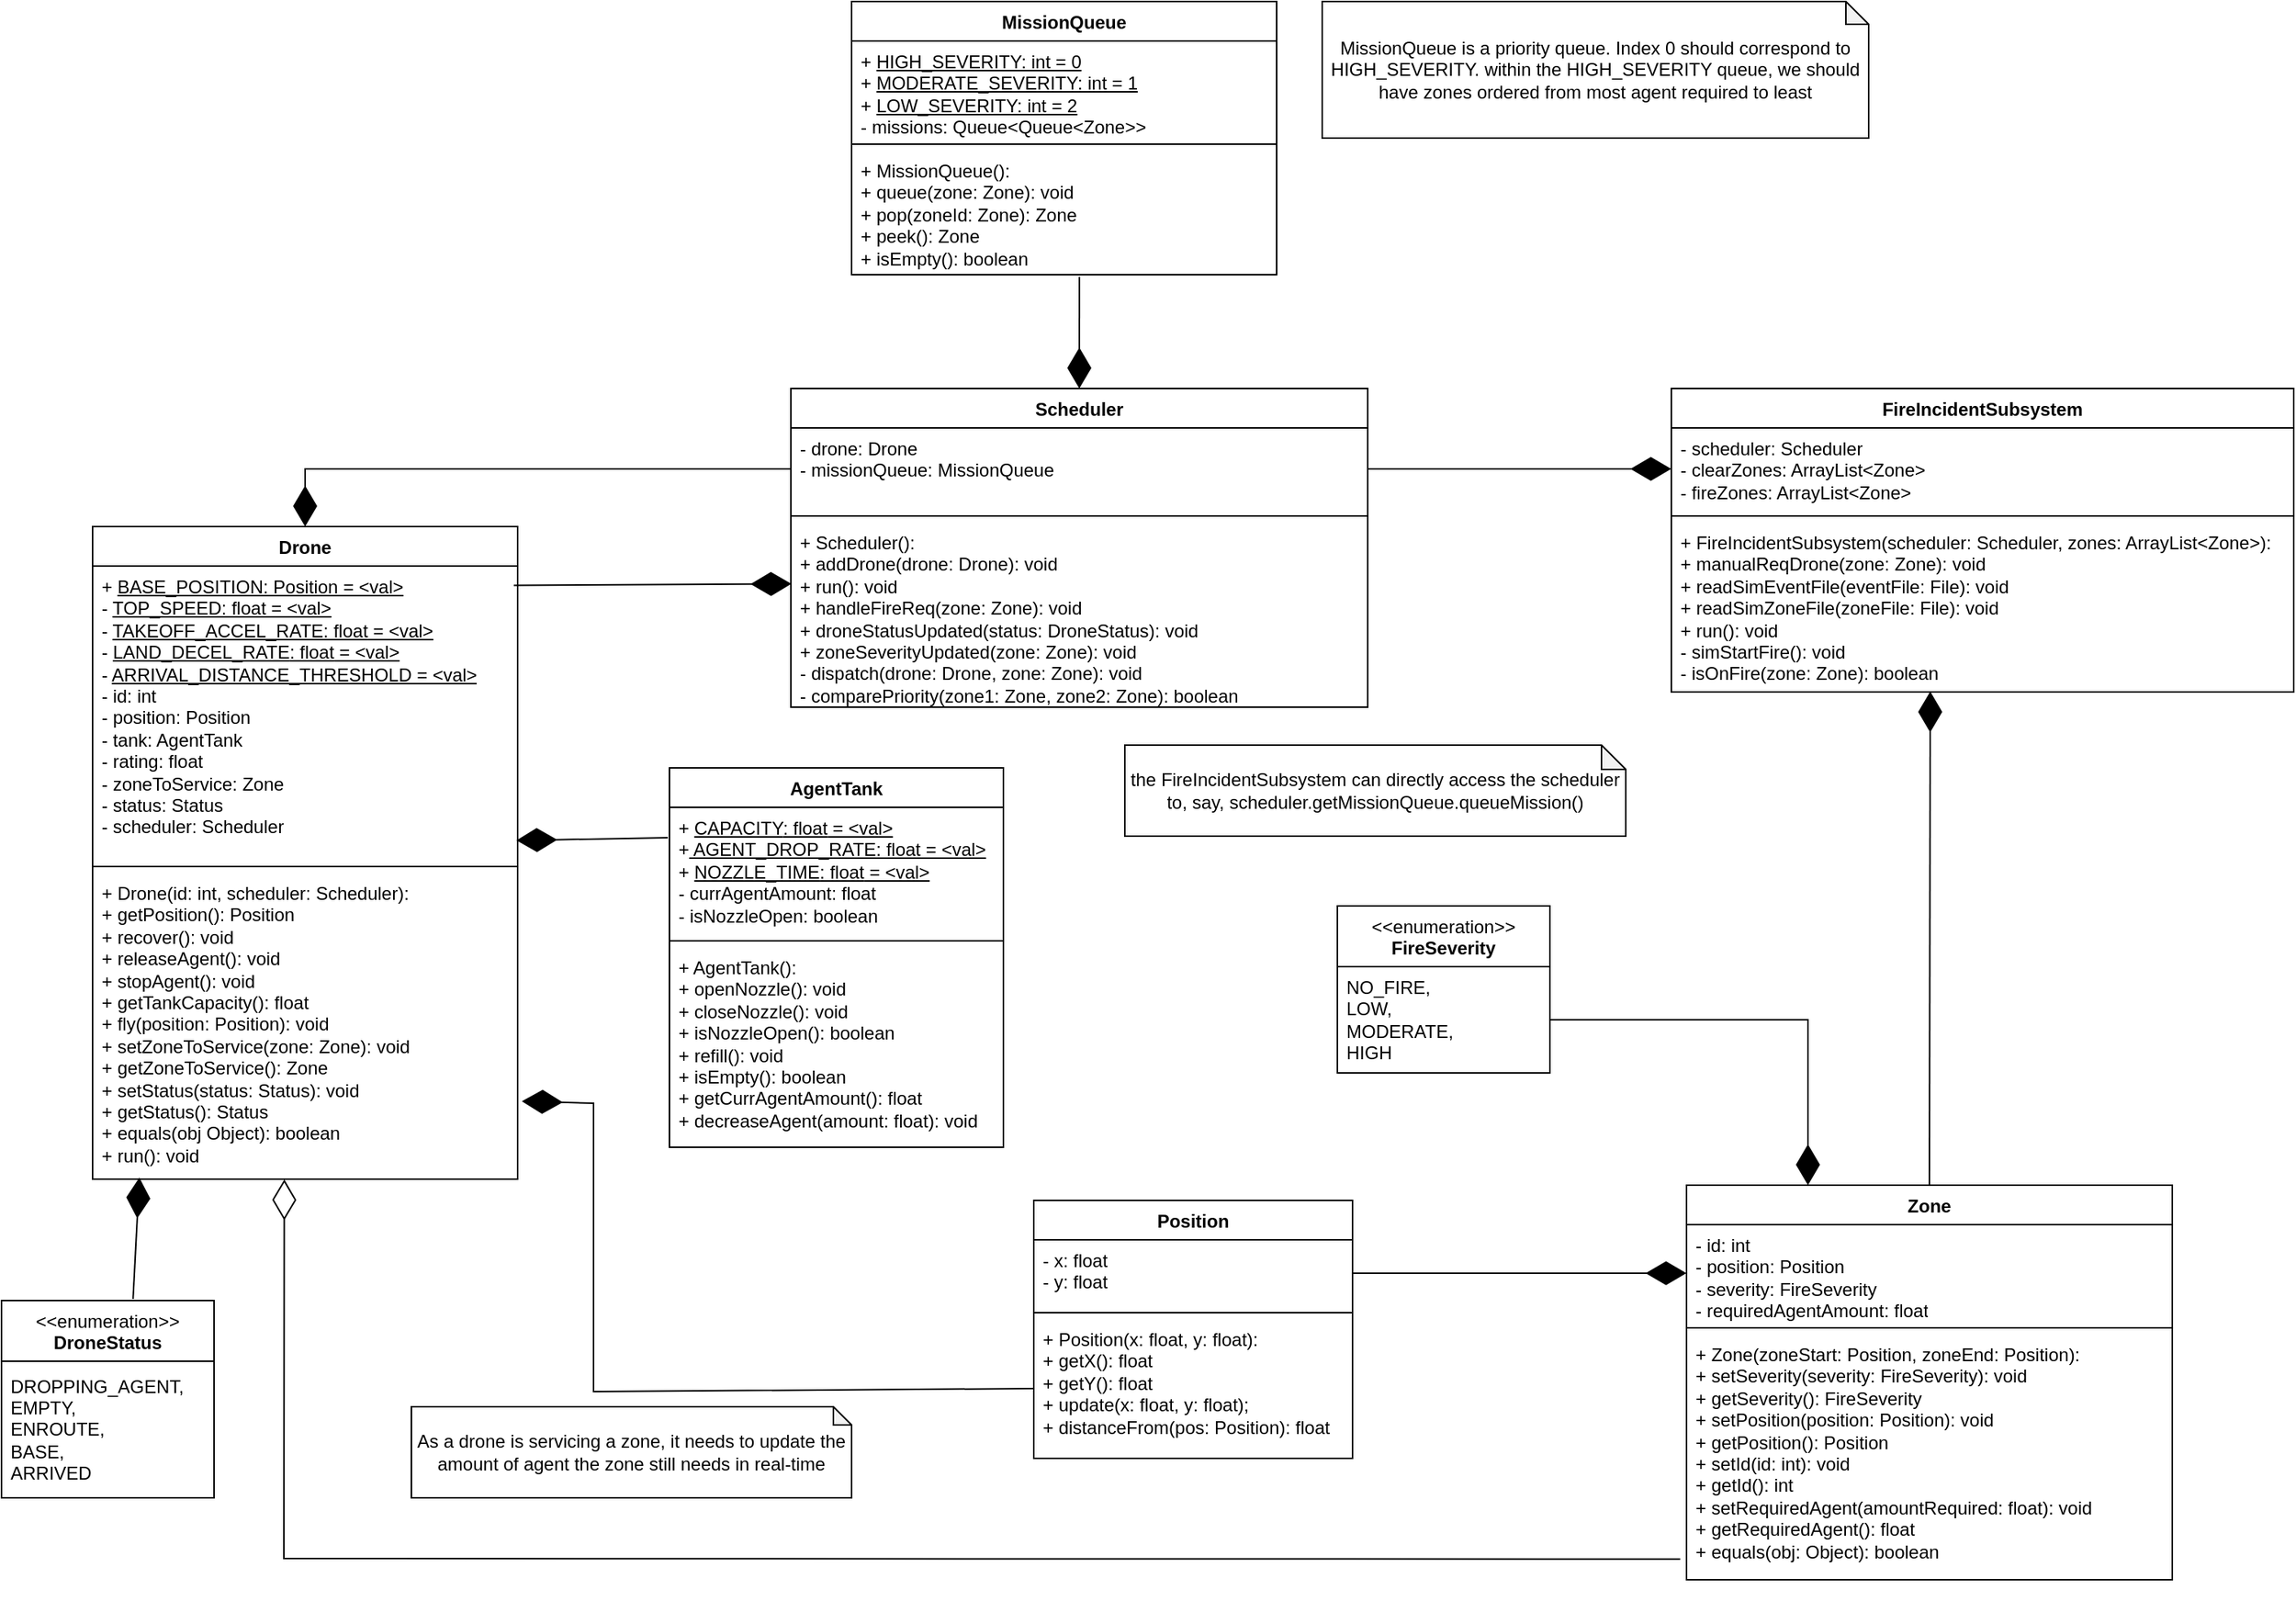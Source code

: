 <mxfile version="26.0.10">
  <diagram id="C5RBs43oDa-KdzZeNtuy" name="Page-1">
    <mxGraphModel dx="702" dy="910" grid="1" gridSize="10" guides="1" tooltips="1" connect="1" arrows="1" fold="1" page="1" pageScale="1" pageWidth="827" pageHeight="1169" math="0" shadow="0">
      <root>
        <mxCell id="WIyWlLk6GJQsqaUBKTNV-0" />
        <mxCell id="WIyWlLk6GJQsqaUBKTNV-1" parent="WIyWlLk6GJQsqaUBKTNV-0" />
        <mxCell id="dD8fBHzeQAmdIIVGzdC5-3" value="Scheduler" style="swimlane;fontStyle=1;align=center;verticalAlign=top;childLayout=stackLayout;horizontal=1;startSize=26;horizontalStack=0;resizeParent=1;resizeParentMax=0;resizeLast=0;collapsible=1;marginBottom=0;whiteSpace=wrap;html=1;" parent="WIyWlLk6GJQsqaUBKTNV-1" vertex="1">
          <mxGeometry x="570" y="329" width="380" height="210" as="geometry" />
        </mxCell>
        <mxCell id="dD8fBHzeQAmdIIVGzdC5-4" value="&lt;div&gt;&lt;span style=&quot;background-color: transparent; color: light-dark(rgb(0, 0, 0), rgb(255, 255, 255));&quot;&gt;- drone: Drone&lt;/span&gt;&lt;br&gt;&lt;/div&gt;&lt;div&gt;- missionQueue: MissionQueue&lt;/div&gt;" style="text;strokeColor=none;fillColor=none;align=left;verticalAlign=top;spacingLeft=4;spacingRight=4;overflow=hidden;rotatable=0;points=[[0,0.5],[1,0.5]];portConstraint=eastwest;whiteSpace=wrap;html=1;" parent="dD8fBHzeQAmdIIVGzdC5-3" vertex="1">
          <mxGeometry y="26" width="380" height="54" as="geometry" />
        </mxCell>
        <mxCell id="dD8fBHzeQAmdIIVGzdC5-5" value="" style="line;strokeWidth=1;fillColor=none;align=left;verticalAlign=middle;spacingTop=-1;spacingLeft=3;spacingRight=3;rotatable=0;labelPosition=right;points=[];portConstraint=eastwest;strokeColor=inherit;" parent="dD8fBHzeQAmdIIVGzdC5-3" vertex="1">
          <mxGeometry y="80" width="380" height="8" as="geometry" />
        </mxCell>
        <mxCell id="dD8fBHzeQAmdIIVGzdC5-6" value="&lt;div&gt;+ Scheduler():&lt;/div&gt;&lt;div&gt;+ addDrone(drone: Drone): void&lt;/div&gt;&lt;div&gt;&lt;div&gt;&lt;div&gt;+ run(): void&lt;/div&gt;&lt;/div&gt;&lt;/div&gt;&lt;div&gt;&lt;div&gt;+ handleFireReq(zone: Zone): void&lt;/div&gt;&lt;/div&gt;&lt;div&gt;+ droneStatusUpdated(status: DroneStatus): void&lt;/div&gt;&lt;div&gt;+ zoneSeverityUpdated(zone: Zone): void&lt;/div&gt;&lt;div&gt;- dispatch(drone: Drone, zone: Zone): void&lt;/div&gt;&lt;div&gt;- comparePriority(zone1: Zone, zone2: Zone): boolean&lt;/div&gt;" style="text;strokeColor=none;fillColor=none;align=left;verticalAlign=top;spacingLeft=4;spacingRight=4;overflow=hidden;rotatable=0;points=[[0,0.5],[1,0.5]];portConstraint=eastwest;whiteSpace=wrap;html=1;" parent="dD8fBHzeQAmdIIVGzdC5-3" vertex="1">
          <mxGeometry y="88" width="380" height="122" as="geometry" />
        </mxCell>
        <mxCell id="dD8fBHzeQAmdIIVGzdC5-7" value="FireIncidentSubsystem" style="swimlane;fontStyle=1;align=center;verticalAlign=top;childLayout=stackLayout;horizontal=1;startSize=26;horizontalStack=0;resizeParent=1;resizeParentMax=0;resizeLast=0;collapsible=1;marginBottom=0;whiteSpace=wrap;html=1;" parent="WIyWlLk6GJQsqaUBKTNV-1" vertex="1">
          <mxGeometry x="1150" y="329" width="410" height="200" as="geometry">
            <mxRectangle x="600" y="260" width="160" height="30" as="alternateBounds" />
          </mxGeometry>
        </mxCell>
        <mxCell id="dD8fBHzeQAmdIIVGzdC5-8" value="&lt;div&gt;- scheduler: Scheduler&lt;/div&gt;- clearZones: ArrayList&amp;lt;Zone&amp;gt;&lt;div&gt;- fireZones: ArrayList&amp;lt;Zone&amp;gt;&lt;br&gt;&lt;div&gt;&lt;br&gt;&lt;/div&gt;&lt;/div&gt;" style="text;strokeColor=none;fillColor=none;align=left;verticalAlign=top;spacingLeft=4;spacingRight=4;overflow=hidden;rotatable=0;points=[[0,0.5],[1,0.5]];portConstraint=eastwest;whiteSpace=wrap;html=1;" parent="dD8fBHzeQAmdIIVGzdC5-7" vertex="1">
          <mxGeometry y="26" width="410" height="54" as="geometry" />
        </mxCell>
        <mxCell id="dD8fBHzeQAmdIIVGzdC5-9" value="" style="line;strokeWidth=1;fillColor=none;align=left;verticalAlign=middle;spacingTop=-1;spacingLeft=3;spacingRight=3;rotatable=0;labelPosition=right;points=[];portConstraint=eastwest;strokeColor=inherit;" parent="dD8fBHzeQAmdIIVGzdC5-7" vertex="1">
          <mxGeometry y="80" width="410" height="8" as="geometry" />
        </mxCell>
        <mxCell id="dD8fBHzeQAmdIIVGzdC5-10" value="+ FireIncidentSubsystem(scheduler: Scheduler, zones: ArrayList&amp;lt;Zone&amp;gt;):&lt;div&gt;+ manualReqDrone(zone: Zone): void&lt;/div&gt;&lt;div&gt;+ readSimEventFile(eventFile: File): void&lt;/div&gt;&lt;div&gt;+ readSimZoneFile(zoneFile: File): void&lt;/div&gt;&lt;div&gt;+ run(): void&lt;/div&gt;&lt;div&gt;- simStartFire(): void&lt;/div&gt;&lt;div&gt;- isOnFire(zone: Zone): boolean&lt;/div&gt;" style="text;strokeColor=none;fillColor=none;align=left;verticalAlign=top;spacingLeft=4;spacingRight=4;overflow=hidden;rotatable=0;points=[[0,0.5],[1,0.5]];portConstraint=eastwest;whiteSpace=wrap;html=1;" parent="dD8fBHzeQAmdIIVGzdC5-7" vertex="1">
          <mxGeometry y="88" width="410" height="112" as="geometry" />
        </mxCell>
        <mxCell id="dD8fBHzeQAmdIIVGzdC5-19" value="Drone" style="swimlane;fontStyle=1;align=center;verticalAlign=top;childLayout=stackLayout;horizontal=1;startSize=26;horizontalStack=0;resizeParent=1;resizeParentMax=0;resizeLast=0;collapsible=1;marginBottom=0;whiteSpace=wrap;html=1;" parent="WIyWlLk6GJQsqaUBKTNV-1" vertex="1">
          <mxGeometry x="110" y="420" width="280" height="430" as="geometry" />
        </mxCell>
        <mxCell id="dD8fBHzeQAmdIIVGzdC5-20" value="&lt;div&gt;+ &lt;u&gt;BASE_POSITION: Position = &amp;lt;val&amp;gt;&lt;/u&gt;&lt;/div&gt;- &lt;u&gt;TOP_SPEED: float = &amp;lt;val&amp;gt;&lt;/u&gt;&lt;div&gt;- &lt;u&gt;TAKEOFF_ACCEL_RATE&lt;/u&gt;&lt;u style=&quot;background-color: transparent; color: light-dark(rgb(0, 0, 0), rgb(255, 255, 255));&quot;&gt;: float&lt;/u&gt;&lt;u style=&quot;background-color: transparent; color: light-dark(rgb(0, 0, 0), rgb(255, 255, 255));&quot;&gt;&amp;nbsp;= &amp;lt;val&amp;gt;&lt;/u&gt;&lt;/div&gt;&lt;div&gt;- &lt;u&gt;LAND_DECEL_RATE&lt;/u&gt;&lt;u style=&quot;background-color: transparent; color: light-dark(rgb(0, 0, 0), rgb(255, 255, 255));&quot;&gt;: float&lt;/u&gt;&lt;u style=&quot;background-color: transparent; color: light-dark(rgb(0, 0, 0), rgb(255, 255, 255));&quot;&gt;&amp;nbsp;= &amp;lt;val&amp;gt;&lt;/u&gt;&lt;/div&gt;&lt;div&gt;- &lt;u&gt;ARRIVAL_DISTANCE_THRESHOLD = &amp;lt;val&amp;gt;&lt;/u&gt;&lt;/div&gt;&lt;div&gt;- id: int&lt;/div&gt;&lt;div&gt;- position: Position&lt;/div&gt;&lt;div&gt;- tank: AgentTank&lt;/div&gt;&lt;div&gt;&lt;span style=&quot;background-color: transparent; color: light-dark(rgb(0, 0, 0), rgb(255, 255, 255));&quot;&gt;- rating: float&lt;/span&gt;&lt;/div&gt;&lt;div&gt;&lt;span style=&quot;background-color: transparent; color: light-dark(rgb(0, 0, 0), rgb(255, 255, 255));&quot;&gt;- zoneToService: Zone&lt;/span&gt;&lt;/div&gt;&lt;div&gt;&lt;span style=&quot;background-color: transparent; color: light-dark(rgb(0, 0, 0), rgb(255, 255, 255));&quot;&gt;- status: Status&lt;/span&gt;&lt;/div&gt;&lt;div&gt;- scheduler: Scheduler&lt;/div&gt;" style="text;strokeColor=none;fillColor=none;align=left;verticalAlign=top;spacingLeft=4;spacingRight=4;overflow=hidden;rotatable=0;points=[[0,0.5],[1,0.5]];portConstraint=eastwest;whiteSpace=wrap;html=1;" parent="dD8fBHzeQAmdIIVGzdC5-19" vertex="1">
          <mxGeometry y="26" width="280" height="194" as="geometry" />
        </mxCell>
        <mxCell id="dD8fBHzeQAmdIIVGzdC5-21" value="" style="line;strokeWidth=1;fillColor=none;align=left;verticalAlign=middle;spacingTop=-1;spacingLeft=3;spacingRight=3;rotatable=0;labelPosition=right;points=[];portConstraint=eastwest;strokeColor=inherit;" parent="dD8fBHzeQAmdIIVGzdC5-19" vertex="1">
          <mxGeometry y="220" width="280" height="8" as="geometry" />
        </mxCell>
        <mxCell id="dD8fBHzeQAmdIIVGzdC5-22" value="+ Drone(id: int, scheduler: Scheduler):&lt;div&gt;+ getPosition(): Position&lt;/div&gt;&lt;div&gt;+ recover(): void&lt;/div&gt;&lt;div&gt;+ releaseAgent(): void&lt;/div&gt;&lt;div&gt;+ stopAgent(): void&lt;/div&gt;&lt;div&gt;+ getTankCapacity(): float&lt;/div&gt;&lt;div&gt;+ fly(position: Position): void&lt;/div&gt;&lt;div&gt;+ setZoneToService(zone: Zone): void&lt;/div&gt;&lt;div&gt;+ getZoneToService(): Zone&lt;/div&gt;&lt;div&gt;+ setStatus(status: Status): void&lt;/div&gt;&lt;div&gt;+ getStatus(): Status&lt;/div&gt;&lt;div&gt;+ equals(obj Object): boolean&lt;/div&gt;&lt;div&gt;+ run(): void&lt;/div&gt;" style="text;strokeColor=none;fillColor=none;align=left;verticalAlign=top;spacingLeft=4;spacingRight=4;overflow=hidden;rotatable=0;points=[[0,0.5],[1,0.5]];portConstraint=eastwest;whiteSpace=wrap;html=1;" parent="dD8fBHzeQAmdIIVGzdC5-19" vertex="1">
          <mxGeometry y="228" width="280" height="202" as="geometry" />
        </mxCell>
        <mxCell id="8iYAL62ja1nZ0vtUhIU6-0" value="Position" style="swimlane;fontStyle=1;align=center;verticalAlign=top;childLayout=stackLayout;horizontal=1;startSize=26;horizontalStack=0;resizeParent=1;resizeParentMax=0;resizeLast=0;collapsible=1;marginBottom=0;whiteSpace=wrap;html=1;" parent="WIyWlLk6GJQsqaUBKTNV-1" vertex="1">
          <mxGeometry x="730" y="864" width="210" height="170" as="geometry" />
        </mxCell>
        <mxCell id="8iYAL62ja1nZ0vtUhIU6-1" value="- x: float&lt;div&gt;- y: float&lt;br&gt;&lt;div&gt;&lt;br&gt;&lt;/div&gt;&lt;/div&gt;" style="text;strokeColor=none;fillColor=none;align=left;verticalAlign=top;spacingLeft=4;spacingRight=4;overflow=hidden;rotatable=0;points=[[0,0.5],[1,0.5]];portConstraint=eastwest;whiteSpace=wrap;html=1;" parent="8iYAL62ja1nZ0vtUhIU6-0" vertex="1">
          <mxGeometry y="26" width="210" height="44" as="geometry" />
        </mxCell>
        <mxCell id="8iYAL62ja1nZ0vtUhIU6-2" value="" style="line;strokeWidth=1;fillColor=none;align=left;verticalAlign=middle;spacingTop=-1;spacingLeft=3;spacingRight=3;rotatable=0;labelPosition=right;points=[];portConstraint=eastwest;strokeColor=inherit;" parent="8iYAL62ja1nZ0vtUhIU6-0" vertex="1">
          <mxGeometry y="70" width="210" height="8" as="geometry" />
        </mxCell>
        <mxCell id="8iYAL62ja1nZ0vtUhIU6-3" value="+ Position(x: float, y: float):&lt;div&gt;+ getX(): float&lt;/div&gt;&lt;div&gt;+ getY(): float&lt;/div&gt;&lt;div&gt;+ update(x: float, y: float);&lt;/div&gt;&lt;div&gt;+ distanceFrom(pos: Position): float&lt;/div&gt;" style="text;strokeColor=none;fillColor=none;align=left;verticalAlign=top;spacingLeft=4;spacingRight=4;overflow=hidden;rotatable=0;points=[[0,0.5],[1,0.5]];portConstraint=eastwest;whiteSpace=wrap;html=1;" parent="8iYAL62ja1nZ0vtUhIU6-0" vertex="1">
          <mxGeometry y="78" width="210" height="92" as="geometry" />
        </mxCell>
        <mxCell id="8iYAL62ja1nZ0vtUhIU6-4" value="AgentTank" style="swimlane;fontStyle=1;align=center;verticalAlign=top;childLayout=stackLayout;horizontal=1;startSize=26;horizontalStack=0;resizeParent=1;resizeParentMax=0;resizeLast=0;collapsible=1;marginBottom=0;whiteSpace=wrap;html=1;" parent="WIyWlLk6GJQsqaUBKTNV-1" vertex="1">
          <mxGeometry x="490" y="579" width="220" height="250" as="geometry" />
        </mxCell>
        <mxCell id="3Jw2S-eIn3hg3tQyEcCP-6" value="&lt;div&gt;+ &lt;u&gt;CAPACITY&lt;span style=&quot;color: light-dark(rgb(0, 0, 0), rgb(255, 255, 255)); background-color: transparent;&quot;&gt;: float&lt;/span&gt;&lt;span style=&quot;color: light-dark(rgb(0, 0, 0), rgb(255, 255, 255)); background-color: transparent;&quot;&gt;&amp;nbsp;= &amp;lt;val&amp;gt;&lt;/span&gt;&lt;/u&gt;&lt;br&gt;&lt;/div&gt;+&lt;u&gt; AGENT_DROP_RATE:&lt;span style=&quot;color: light-dark(rgb(0, 0, 0), rgb(255, 255, 255)); background-color: transparent;&quot;&gt;&amp;nbsp;float&lt;/span&gt;&lt;span style=&quot;color: light-dark(rgb(0, 0, 0), rgb(255, 255, 255)); background-color: transparent;&quot;&gt;&amp;nbsp;= &amp;lt;val&amp;gt;&lt;/span&gt;&lt;/u&gt;&lt;div&gt;+&amp;nbsp;&lt;u&gt;NOZZLE_TIME&lt;/u&gt;&lt;u style=&quot;color: light-dark(rgb(0, 0, 0), rgb(255, 255, 255)); background-color: transparent;&quot;&gt;: float&lt;/u&gt;&lt;u style=&quot;color: light-dark(rgb(0, 0, 0), rgb(255, 255, 255)); background-color: transparent;&quot;&gt;&amp;nbsp;= &amp;lt;val&amp;gt;&lt;/u&gt;&lt;u style=&quot;color: light-dark(rgb(0, 0, 0), rgb(255, 255, 255)); background-color: transparent;&quot;&gt;&lt;br&gt;&lt;/u&gt;&lt;/div&gt;&lt;div&gt;- currAgentAmount: float&lt;/div&gt;&lt;div&gt;- isNozzleOpen: boolean&lt;/div&gt;" style="text;strokeColor=none;fillColor=none;align=left;verticalAlign=top;spacingLeft=4;spacingRight=4;overflow=hidden;rotatable=0;points=[[0,0.5],[1,0.5]];portConstraint=eastwest;whiteSpace=wrap;html=1;" parent="8iYAL62ja1nZ0vtUhIU6-4" vertex="1">
          <mxGeometry y="26" width="220" height="84" as="geometry" />
        </mxCell>
        <mxCell id="8iYAL62ja1nZ0vtUhIU6-6" value="" style="line;strokeWidth=1;fillColor=none;align=left;verticalAlign=middle;spacingTop=-1;spacingLeft=3;spacingRight=3;rotatable=0;labelPosition=right;points=[];portConstraint=eastwest;strokeColor=inherit;" parent="8iYAL62ja1nZ0vtUhIU6-4" vertex="1">
          <mxGeometry y="110" width="220" height="8" as="geometry" />
        </mxCell>
        <mxCell id="8iYAL62ja1nZ0vtUhIU6-7" value="+ AgentTank():&lt;div&gt;+ openNozzle(): void&lt;/div&gt;&lt;div&gt;+ closeNozzle(): void&lt;/div&gt;&lt;div&gt;+ isNozzleOpen(): boolean&lt;/div&gt;&lt;div&gt;+ refill(): void&lt;/div&gt;&lt;div&gt;+ isEmpty(): boolean&lt;/div&gt;&lt;div&gt;+ getCurrAgentAmount(): float&lt;/div&gt;&lt;div&gt;+ decreaseAgent(amount: float): void&lt;/div&gt;" style="text;strokeColor=none;fillColor=none;align=left;verticalAlign=top;spacingLeft=4;spacingRight=4;overflow=hidden;rotatable=0;points=[[0,0.5],[1,0.5]];portConstraint=eastwest;whiteSpace=wrap;html=1;" parent="8iYAL62ja1nZ0vtUhIU6-4" vertex="1">
          <mxGeometry y="118" width="220" height="132" as="geometry" />
        </mxCell>
        <mxCell id="8iYAL62ja1nZ0vtUhIU6-9" value="Zone" style="swimlane;fontStyle=1;align=center;verticalAlign=top;childLayout=stackLayout;horizontal=1;startSize=26;horizontalStack=0;resizeParent=1;resizeParentMax=0;resizeLast=0;collapsible=1;marginBottom=0;whiteSpace=wrap;html=1;" parent="WIyWlLk6GJQsqaUBKTNV-1" vertex="1">
          <mxGeometry x="1160" y="854" width="320" height="260" as="geometry" />
        </mxCell>
        <mxCell id="8iYAL62ja1nZ0vtUhIU6-10" value="&lt;div&gt;- id: int&lt;/div&gt;- position: Position&lt;div&gt;- severity: FireSeverity&amp;nbsp;&lt;/div&gt;&lt;div&gt;- requiredAgentAmount: float&lt;/div&gt;&lt;div&gt;&lt;br&gt;&lt;/div&gt;" style="text;strokeColor=none;fillColor=none;align=left;verticalAlign=top;spacingLeft=4;spacingRight=4;overflow=hidden;rotatable=0;points=[[0,0.5],[1,0.5]];portConstraint=eastwest;whiteSpace=wrap;html=1;" parent="8iYAL62ja1nZ0vtUhIU6-9" vertex="1">
          <mxGeometry y="26" width="320" height="64" as="geometry" />
        </mxCell>
        <mxCell id="8iYAL62ja1nZ0vtUhIU6-11" value="" style="line;strokeWidth=1;fillColor=none;align=left;verticalAlign=middle;spacingTop=-1;spacingLeft=3;spacingRight=3;rotatable=0;labelPosition=right;points=[];portConstraint=eastwest;strokeColor=inherit;" parent="8iYAL62ja1nZ0vtUhIU6-9" vertex="1">
          <mxGeometry y="90" width="320" height="8" as="geometry" />
        </mxCell>
        <mxCell id="8iYAL62ja1nZ0vtUhIU6-12" value="+ Zone(zoneStart: Position, zoneEnd: Position):&lt;div&gt;&lt;div&gt;+ setSeverity(severity: FireSeverity): void&lt;/div&gt;&lt;div&gt;+ getSeverity(): FireSeverity&lt;/div&gt;&lt;div&gt;+ setPosition(position: Position): void&lt;/div&gt;&lt;div&gt;+ getPosition(): Position&lt;/div&gt;&lt;div&gt;+ setId(id: int): void&lt;/div&gt;&lt;div&gt;+ getId(): int&lt;/div&gt;&lt;div&gt;+ setRequiredAgent(amountRequired: float): void&lt;/div&gt;&lt;div&gt;+ getRequiredAgent(): float&lt;/div&gt;&lt;div&gt;+ equals(obj: Object): boolean&lt;/div&gt;&lt;div&gt;&lt;br&gt;&lt;/div&gt;&lt;div&gt;&lt;div&gt;&lt;br&gt;&lt;/div&gt;&lt;/div&gt;&lt;/div&gt;" style="text;strokeColor=none;fillColor=none;align=left;verticalAlign=top;spacingLeft=4;spacingRight=4;overflow=hidden;rotatable=0;points=[[0,0.5],[1,0.5]];portConstraint=eastwest;whiteSpace=wrap;html=1;" parent="8iYAL62ja1nZ0vtUhIU6-9" vertex="1">
          <mxGeometry y="98" width="320" height="162" as="geometry" />
        </mxCell>
        <mxCell id="v5a_JtyLuiKGbZSBBkoW-1" value="&amp;lt;&amp;lt;enumeration&amp;gt;&amp;gt;&lt;br&gt;&lt;b&gt;FireSeverity&lt;/b&gt;" style="swimlane;fontStyle=0;align=center;verticalAlign=top;childLayout=stackLayout;horizontal=1;startSize=40;horizontalStack=0;resizeParent=1;resizeParentMax=0;resizeLast=0;collapsible=0;marginBottom=0;html=1;whiteSpace=wrap;" parent="WIyWlLk6GJQsqaUBKTNV-1" vertex="1">
          <mxGeometry x="930" y="670" width="140" height="110" as="geometry" />
        </mxCell>
        <mxCell id="v5a_JtyLuiKGbZSBBkoW-2" value="NO_FIRE,&lt;div&gt;LOW,&lt;/div&gt;&lt;div&gt;MODERATE,&lt;/div&gt;&lt;div&gt;HIGH&lt;/div&gt;" style="text;html=1;strokeColor=none;fillColor=none;align=left;verticalAlign=middle;spacingLeft=4;spacingRight=4;overflow=hidden;rotatable=0;points=[[0,0.5],[1,0.5]];portConstraint=eastwest;whiteSpace=wrap;" parent="v5a_JtyLuiKGbZSBBkoW-1" vertex="1">
          <mxGeometry y="40" width="140" height="70" as="geometry" />
        </mxCell>
        <mxCell id="MMEQ76p3ZuOn5TUmwQS6-1" value="MissionQueue" style="swimlane;fontStyle=1;align=center;verticalAlign=top;childLayout=stackLayout;horizontal=1;startSize=26;horizontalStack=0;resizeParent=1;resizeParentMax=0;resizeLast=0;collapsible=1;marginBottom=0;whiteSpace=wrap;html=1;" parent="WIyWlLk6GJQsqaUBKTNV-1" vertex="1">
          <mxGeometry x="610" y="74" width="280" height="180" as="geometry" />
        </mxCell>
        <mxCell id="MMEQ76p3ZuOn5TUmwQS6-2" value="&lt;div&gt;+&amp;nbsp;&lt;u&gt;HIGH_SEVERITY: int = 0&lt;/u&gt;&lt;/div&gt;&lt;div&gt;+&amp;nbsp;&lt;u&gt;MODERATE_SEVERITY: int = 1&lt;/u&gt;&lt;/div&gt;&lt;div&gt;+&amp;nbsp;&lt;u&gt;LOW_SEVERITY: int = 2&lt;/u&gt;&lt;/div&gt;- missions: Queue&amp;lt;Queue&amp;lt;Zone&amp;gt;&amp;gt;" style="text;strokeColor=none;fillColor=none;align=left;verticalAlign=top;spacingLeft=4;spacingRight=4;overflow=hidden;rotatable=0;points=[[0,0.5],[1,0.5]];portConstraint=eastwest;whiteSpace=wrap;html=1;" parent="MMEQ76p3ZuOn5TUmwQS6-1" vertex="1">
          <mxGeometry y="26" width="280" height="64" as="geometry" />
        </mxCell>
        <mxCell id="MMEQ76p3ZuOn5TUmwQS6-3" value="" style="line;strokeWidth=1;fillColor=none;align=left;verticalAlign=middle;spacingTop=-1;spacingLeft=3;spacingRight=3;rotatable=0;labelPosition=right;points=[];portConstraint=eastwest;strokeColor=inherit;" parent="MMEQ76p3ZuOn5TUmwQS6-1" vertex="1">
          <mxGeometry y="90" width="280" height="8" as="geometry" />
        </mxCell>
        <mxCell id="MMEQ76p3ZuOn5TUmwQS6-4" value="+ MissionQueue():&lt;div&gt;+ queue(zone: Zone): void&lt;/div&gt;&lt;div&gt;+ pop(zoneId: Zone): Zone&lt;/div&gt;&lt;div&gt;+ peek(): Zone&lt;/div&gt;&lt;div&gt;+ isEmpty(): boolean&lt;/div&gt;" style="text;strokeColor=none;fillColor=none;align=left;verticalAlign=top;spacingLeft=4;spacingRight=4;overflow=hidden;rotatable=0;points=[[0,0.5],[1,0.5]];portConstraint=eastwest;whiteSpace=wrap;html=1;" parent="MMEQ76p3ZuOn5TUmwQS6-1" vertex="1">
          <mxGeometry y="98" width="280" height="82" as="geometry" />
        </mxCell>
        <mxCell id="MMEQ76p3ZuOn5TUmwQS6-10" value="the FireIncidentSubsystem can directly access the scheduler to, say, scheduler.getMissionQueue.queueMission()" style="shape=note;whiteSpace=wrap;html=1;backgroundOutline=1;darkOpacity=0.05;size=16;" parent="WIyWlLk6GJQsqaUBKTNV-1" vertex="1">
          <mxGeometry x="790" y="564" width="330" height="60" as="geometry" />
        </mxCell>
        <mxCell id="3Jw2S-eIn3hg3tQyEcCP-0" value="MissionQueue is a priority queue. Index 0 should correspond to HIGH_SEVERITY. within the HIGH_SEVERITY queue, we should have zones ordered from most agent required to least" style="shape=note;whiteSpace=wrap;html=1;backgroundOutline=1;darkOpacity=0.05;size=15;" parent="WIyWlLk6GJQsqaUBKTNV-1" vertex="1">
          <mxGeometry x="920" y="74" width="360" height="90" as="geometry" />
        </mxCell>
        <mxCell id="3Jw2S-eIn3hg3tQyEcCP-1" value="As a drone is servicing a zone, it needs to update the amount of agent the zone still needs in real-time" style="shape=note;whiteSpace=wrap;html=1;backgroundOutline=1;darkOpacity=0.05;size=12;" parent="WIyWlLk6GJQsqaUBKTNV-1" vertex="1">
          <mxGeometry x="320" y="1000" width="290" height="60" as="geometry" />
        </mxCell>
        <mxCell id="3Jw2S-eIn3hg3tQyEcCP-4" value="" style="endArrow=diamondThin;endFill=1;endSize=24;html=1;rounded=0;entryX=0.5;entryY=0;entryDx=0;entryDy=0;exitX=0.536;exitY=1.019;exitDx=0;exitDy=0;exitPerimeter=0;" parent="WIyWlLk6GJQsqaUBKTNV-1" source="MMEQ76p3ZuOn5TUmwQS6-4" target="dD8fBHzeQAmdIIVGzdC5-3" edge="1">
          <mxGeometry width="160" relative="1" as="geometry">
            <mxPoint x="740" y="254" as="sourcePoint" />
            <mxPoint x="840" y="519" as="targetPoint" />
          </mxGeometry>
        </mxCell>
        <mxCell id="3Jw2S-eIn3hg3tQyEcCP-7" value="" style="endArrow=diamondThin;endFill=1;endSize=24;html=1;rounded=0;exitX=-0.005;exitY=0.238;exitDx=0;exitDy=0;exitPerimeter=0;entryX=0.997;entryY=0.932;entryDx=0;entryDy=0;entryPerimeter=0;" parent="WIyWlLk6GJQsqaUBKTNV-1" source="3Jw2S-eIn3hg3tQyEcCP-6" target="dD8fBHzeQAmdIIVGzdC5-20" edge="1">
          <mxGeometry width="160" relative="1" as="geometry">
            <mxPoint x="680" y="639" as="sourcePoint" />
            <mxPoint x="400" y="620" as="targetPoint" />
          </mxGeometry>
        </mxCell>
        <mxCell id="3Jw2S-eIn3hg3tQyEcCP-10" value="" style="endArrow=diamondThin;endFill=1;endSize=24;html=1;rounded=0;exitX=1;exitY=0.5;exitDx=0;exitDy=0;" parent="WIyWlLk6GJQsqaUBKTNV-1" source="dD8fBHzeQAmdIIVGzdC5-4" edge="1">
          <mxGeometry width="160" relative="1" as="geometry">
            <mxPoint x="950" y="539" as="sourcePoint" />
            <mxPoint x="1150" y="382" as="targetPoint" />
          </mxGeometry>
        </mxCell>
        <mxCell id="3Jw2S-eIn3hg3tQyEcCP-12" value="" style="endArrow=diamondThin;endFill=1;endSize=24;html=1;rounded=0;entryX=0.416;entryY=0.997;entryDx=0;entryDy=0;entryPerimeter=0;exitX=0.5;exitY=0;exitDx=0;exitDy=0;" parent="WIyWlLk6GJQsqaUBKTNV-1" source="8iYAL62ja1nZ0vtUhIU6-9" target="dD8fBHzeQAmdIIVGzdC5-10" edge="1">
          <mxGeometry width="160" relative="1" as="geometry">
            <mxPoint x="1360" y="821.84" as="sourcePoint" />
            <mxPoint x="1360.45" y="749.0" as="targetPoint" />
          </mxGeometry>
        </mxCell>
        <mxCell id="3Jw2S-eIn3hg3tQyEcCP-13" value="" style="endArrow=diamondThin;endFill=1;endSize=24;html=1;rounded=0;entryX=0;entryY=0.5;entryDx=0;entryDy=0;exitX=1;exitY=0.5;exitDx=0;exitDy=0;" parent="WIyWlLk6GJQsqaUBKTNV-1" source="8iYAL62ja1nZ0vtUhIU6-1" target="8iYAL62ja1nZ0vtUhIU6-10" edge="1">
          <mxGeometry width="160" relative="1" as="geometry">
            <mxPoint x="930" y="929" as="sourcePoint" />
            <mxPoint x="1090" y="929" as="targetPoint" />
          </mxGeometry>
        </mxCell>
        <mxCell id="GtYG0GThT2T0ZaeKtl46-0" value="" style="endArrow=diamondThin;endFill=0;endSize=24;html=1;rounded=0;exitX=-0.013;exitY=0.916;exitDx=0;exitDy=0;exitPerimeter=0;entryX=0.451;entryY=1.001;entryDx=0;entryDy=0;entryPerimeter=0;" parent="WIyWlLk6GJQsqaUBKTNV-1" source="8iYAL62ja1nZ0vtUhIU6-12" target="dD8fBHzeQAmdIIVGzdC5-22" edge="1">
          <mxGeometry width="160" relative="1" as="geometry">
            <mxPoint x="780" y="910" as="sourcePoint" />
            <mxPoint x="240" y="970" as="targetPoint" />
            <Array as="points">
              <mxPoint x="236" y="1100" />
            </Array>
          </mxGeometry>
        </mxCell>
        <mxCell id="GtYG0GThT2T0ZaeKtl46-1" value="&amp;lt;&amp;lt;enumeration&amp;gt;&amp;gt;&lt;br&gt;&lt;b&gt;DroneStatus&lt;/b&gt;" style="swimlane;fontStyle=0;align=center;verticalAlign=top;childLayout=stackLayout;horizontal=1;startSize=40;horizontalStack=0;resizeParent=1;resizeParentMax=0;resizeLast=0;collapsible=0;marginBottom=0;html=1;whiteSpace=wrap;" parent="WIyWlLk6GJQsqaUBKTNV-1" vertex="1">
          <mxGeometry x="50" y="930" width="140" height="130" as="geometry" />
        </mxCell>
        <mxCell id="GtYG0GThT2T0ZaeKtl46-2" value="DROPPING_AGENT,&lt;div&gt;EMPTY,&lt;/div&gt;&lt;div&gt;ENROUTE,&lt;/div&gt;&lt;div&gt;BASE,&lt;/div&gt;&lt;div&gt;ARRIVED&lt;/div&gt;" style="text;html=1;strokeColor=none;fillColor=none;align=left;verticalAlign=middle;spacingLeft=4;spacingRight=4;overflow=hidden;rotatable=0;points=[[0,0.5],[1,0.5]];portConstraint=eastwest;whiteSpace=wrap;" parent="GtYG0GThT2T0ZaeKtl46-1" vertex="1">
          <mxGeometry y="40" width="140" height="90" as="geometry" />
        </mxCell>
        <mxCell id="tHijJnbsAswJRiMfHp_O-0" value="" style="endArrow=diamondThin;endFill=1;endSize=24;html=1;rounded=0;entryX=0.001;entryY=0.334;entryDx=0;entryDy=0;entryPerimeter=0;exitX=0.991;exitY=0.066;exitDx=0;exitDy=0;exitPerimeter=0;" parent="WIyWlLk6GJQsqaUBKTNV-1" source="dD8fBHzeQAmdIIVGzdC5-20" target="dD8fBHzeQAmdIIVGzdC5-6" edge="1">
          <mxGeometry width="160" relative="1" as="geometry">
            <mxPoint x="850" y="650" as="sourcePoint" />
            <mxPoint x="690" y="650" as="targetPoint" />
          </mxGeometry>
        </mxCell>
        <mxCell id="tHijJnbsAswJRiMfHp_O-6" value="" style="endArrow=diamondThin;endFill=1;endSize=24;html=1;rounded=0;entryX=0.5;entryY=0;entryDx=0;entryDy=0;exitX=0;exitY=0.5;exitDx=0;exitDy=0;" parent="WIyWlLk6GJQsqaUBKTNV-1" source="dD8fBHzeQAmdIIVGzdC5-4" target="dD8fBHzeQAmdIIVGzdC5-19" edge="1">
          <mxGeometry width="160" relative="1" as="geometry">
            <mxPoint x="180" y="330" as="sourcePoint" />
            <mxPoint x="340" y="330" as="targetPoint" />
            <Array as="points">
              <mxPoint x="250" y="382" />
            </Array>
          </mxGeometry>
        </mxCell>
        <mxCell id="tHijJnbsAswJRiMfHp_O-7" value="" style="endArrow=diamondThin;endFill=1;endSize=24;html=1;rounded=0;entryX=1.01;entryY=0.746;entryDx=0;entryDy=0;entryPerimeter=0;exitX=0;exitY=0.5;exitDx=0;exitDy=0;" parent="WIyWlLk6GJQsqaUBKTNV-1" source="8iYAL62ja1nZ0vtUhIU6-3" target="dD8fBHzeQAmdIIVGzdC5-22" edge="1">
          <mxGeometry width="160" relative="1" as="geometry">
            <mxPoint x="690" y="770" as="sourcePoint" />
            <mxPoint x="850" y="770" as="targetPoint" />
            <Array as="points">
              <mxPoint x="440" y="990" />
              <mxPoint x="440" y="800" />
            </Array>
          </mxGeometry>
        </mxCell>
        <mxCell id="tHijJnbsAswJRiMfHp_O-11" value="" style="endArrow=diamondThin;endFill=1;endSize=24;html=1;rounded=0;entryX=0.11;entryY=0.995;entryDx=0;entryDy=0;entryPerimeter=0;exitX=0.619;exitY=-0.008;exitDx=0;exitDy=0;exitPerimeter=0;" parent="WIyWlLk6GJQsqaUBKTNV-1" source="GtYG0GThT2T0ZaeKtl46-1" target="dD8fBHzeQAmdIIVGzdC5-22" edge="1">
          <mxGeometry width="160" relative="1" as="geometry">
            <mxPoint x="-90" y="693.17" as="sourcePoint" />
            <mxPoint x="70" y="693.17" as="targetPoint" />
          </mxGeometry>
        </mxCell>
        <mxCell id="tHijJnbsAswJRiMfHp_O-12" value="" style="endArrow=diamondThin;endFill=1;endSize=24;html=1;rounded=0;entryX=0.25;entryY=0;entryDx=0;entryDy=0;exitX=1;exitY=0.5;exitDx=0;exitDy=0;" parent="WIyWlLk6GJQsqaUBKTNV-1" source="v5a_JtyLuiKGbZSBBkoW-2" target="8iYAL62ja1nZ0vtUhIU6-9" edge="1">
          <mxGeometry width="160" relative="1" as="geometry">
            <mxPoint x="1090" y="790" as="sourcePoint" />
            <mxPoint x="1250" y="790" as="targetPoint" />
            <Array as="points">
              <mxPoint x="1240" y="745" />
            </Array>
          </mxGeometry>
        </mxCell>
      </root>
    </mxGraphModel>
  </diagram>
</mxfile>
